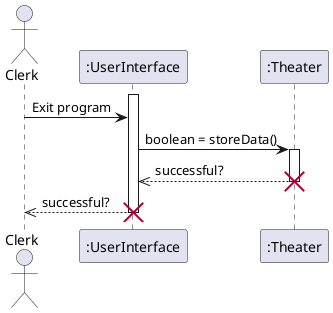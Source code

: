 @startuml
actor Clerk

activate ":UserInterface"
Clerk -> ":UserInterface" : Exit program

":UserInterface" -> ":Theater" : boolean = storeData()
activate ":Theater"
":Theater" -->> ":UserInterface": successful?
destroy ":Theater"
":UserInterface" -->> Clerk : successful?
destroy ":UserInterface"
@enduml